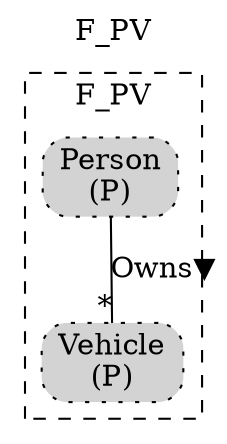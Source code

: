 digraph {graph[label=F_PV,labelloc=tl,labelfontsize=12];
subgraph cluster_F_PV{style=dashed;label=F_PV;
"PPerson"[shape=box,fillcolor=lightgray,style ="rounded,filled,dotted",label=<Person<br/>(P)>];
"PVehicle"[shape=box,fillcolor=lightgray,style ="rounded,filled,dotted",label=<Vehicle<br/>(P)>];

"PPerson"->"PVehicle"[label="Owns▼",dir=none,taillabel="",headlabel="*"];

}


}